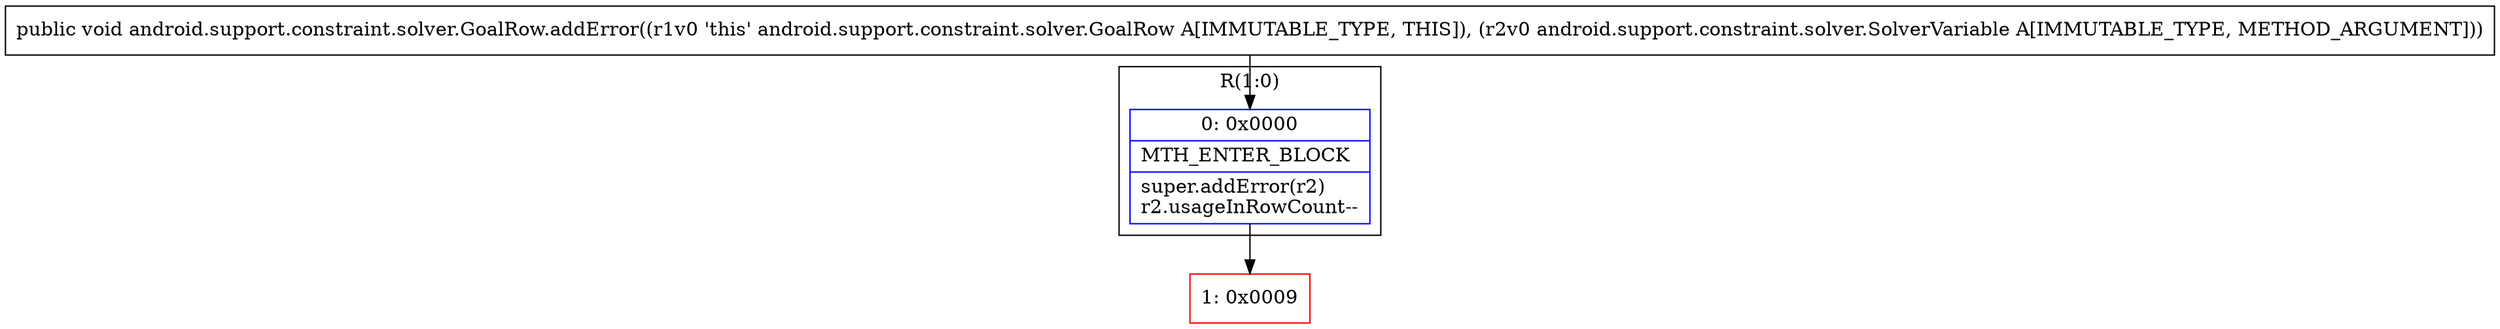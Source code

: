 digraph "CFG forandroid.support.constraint.solver.GoalRow.addError(Landroid\/support\/constraint\/solver\/SolverVariable;)V" {
subgraph cluster_Region_68269735 {
label = "R(1:0)";
node [shape=record,color=blue];
Node_0 [shape=record,label="{0\:\ 0x0000|MTH_ENTER_BLOCK\l|super.addError(r2)\lr2.usageInRowCount\-\-\l}"];
}
Node_1 [shape=record,color=red,label="{1\:\ 0x0009}"];
MethodNode[shape=record,label="{public void android.support.constraint.solver.GoalRow.addError((r1v0 'this' android.support.constraint.solver.GoalRow A[IMMUTABLE_TYPE, THIS]), (r2v0 android.support.constraint.solver.SolverVariable A[IMMUTABLE_TYPE, METHOD_ARGUMENT])) }"];
MethodNode -> Node_0;
Node_0 -> Node_1;
}

